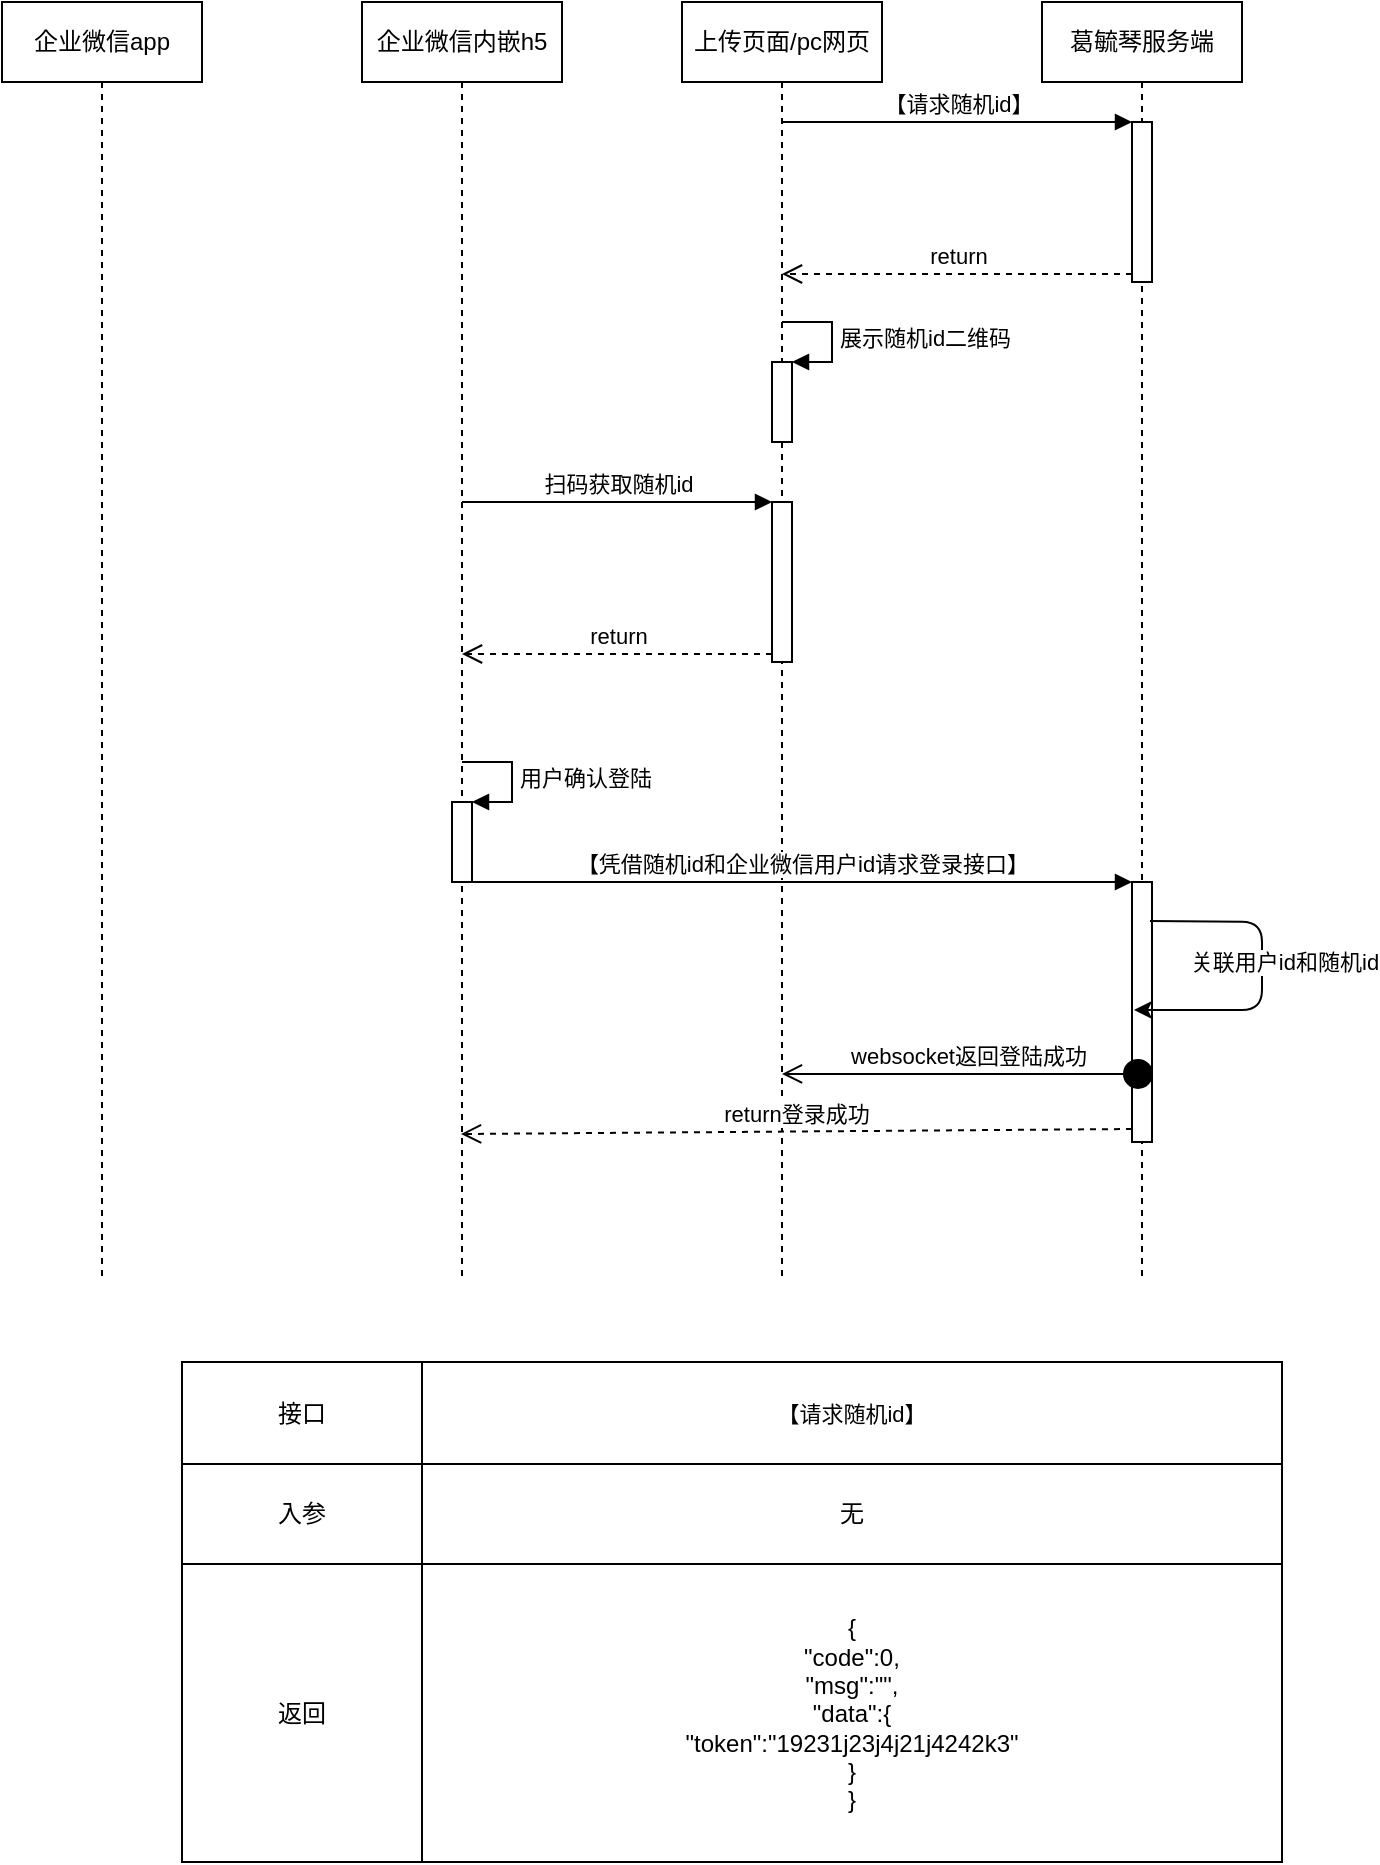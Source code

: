 <mxfile version="14.3.1" type="github">
  <diagram id="8QngfO2jfq1yXHo2Kiuy" name="Page-1">
    <mxGraphModel dx="1422" dy="794" grid="1" gridSize="10" guides="1" tooltips="1" connect="1" arrows="1" fold="1" page="1" pageScale="1" pageWidth="827" pageHeight="1169" math="0" shadow="0">
      <root>
        <mxCell id="0" />
        <mxCell id="1" parent="0" />
        <mxCell id="4JyuqKB_yBg2ffU73J77-5" value="&lt;span&gt;企业微信app&lt;/span&gt;" style="shape=umlLifeline;perimeter=lifelinePerimeter;whiteSpace=wrap;html=1;container=1;collapsible=0;recursiveResize=0;outlineConnect=0;" parent="1" vertex="1">
          <mxGeometry x="150" y="280" width="100" height="640" as="geometry" />
        </mxCell>
        <mxCell id="4JyuqKB_yBg2ffU73J77-6" value="&lt;span&gt;企业微信内嵌h5&lt;/span&gt;" style="shape=umlLifeline;perimeter=lifelinePerimeter;whiteSpace=wrap;html=1;container=1;collapsible=0;recursiveResize=0;outlineConnect=0;" parent="1" vertex="1">
          <mxGeometry x="330" y="280" width="100" height="640" as="geometry" />
        </mxCell>
        <mxCell id="Mca2kbJLNrXGnyiqXuNN-6" value="" style="html=1;points=[];perimeter=orthogonalPerimeter;" vertex="1" parent="4JyuqKB_yBg2ffU73J77-6">
          <mxGeometry x="45" y="400" width="10" height="40" as="geometry" />
        </mxCell>
        <mxCell id="Mca2kbJLNrXGnyiqXuNN-7" value="用户确认登陆" style="edgeStyle=orthogonalEdgeStyle;html=1;align=left;spacingLeft=2;endArrow=block;rounded=0;entryX=1;entryY=0;" edge="1" target="Mca2kbJLNrXGnyiqXuNN-6" parent="4JyuqKB_yBg2ffU73J77-6">
          <mxGeometry relative="1" as="geometry">
            <mxPoint x="50" y="380" as="sourcePoint" />
            <Array as="points">
              <mxPoint x="75" y="380" />
            </Array>
          </mxGeometry>
        </mxCell>
        <mxCell id="4JyuqKB_yBg2ffU73J77-7" value="&lt;span&gt;上传页面/pc网页&lt;/span&gt;" style="shape=umlLifeline;perimeter=lifelinePerimeter;whiteSpace=wrap;html=1;container=1;collapsible=0;recursiveResize=0;outlineConnect=0;" parent="1" vertex="1">
          <mxGeometry x="490" y="280" width="100" height="640" as="geometry" />
        </mxCell>
        <mxCell id="4JyuqKB_yBg2ffU73J77-14" value="" style="html=1;points=[];perimeter=orthogonalPerimeter;" parent="4JyuqKB_yBg2ffU73J77-7" vertex="1">
          <mxGeometry x="45" y="180" width="10" height="40" as="geometry" />
        </mxCell>
        <mxCell id="4JyuqKB_yBg2ffU73J77-15" value="展示随机id二维码" style="edgeStyle=orthogonalEdgeStyle;html=1;align=left;spacingLeft=2;endArrow=block;rounded=0;entryX=1;entryY=0;" parent="4JyuqKB_yBg2ffU73J77-7" target="4JyuqKB_yBg2ffU73J77-14" edge="1">
          <mxGeometry relative="1" as="geometry">
            <mxPoint x="50" y="160" as="sourcePoint" />
            <Array as="points">
              <mxPoint x="75" y="160" />
            </Array>
          </mxGeometry>
        </mxCell>
        <mxCell id="4JyuqKB_yBg2ffU73J77-16" value="" style="html=1;points=[];perimeter=orthogonalPerimeter;" parent="4JyuqKB_yBg2ffU73J77-7" vertex="1">
          <mxGeometry x="45" y="250" width="10" height="80" as="geometry" />
        </mxCell>
        <mxCell id="4JyuqKB_yBg2ffU73J77-8" value="&lt;span&gt;葛毓琴服务端&lt;/span&gt;" style="shape=umlLifeline;perimeter=lifelinePerimeter;whiteSpace=wrap;html=1;container=1;collapsible=0;recursiveResize=0;outlineConnect=0;" parent="1" vertex="1">
          <mxGeometry x="670" y="280" width="100" height="640" as="geometry" />
        </mxCell>
        <mxCell id="4JyuqKB_yBg2ffU73J77-11" value="" style="html=1;points=[];perimeter=orthogonalPerimeter;" parent="4JyuqKB_yBg2ffU73J77-8" vertex="1">
          <mxGeometry x="45" y="60" width="10" height="80" as="geometry" />
        </mxCell>
        <mxCell id="4JyuqKB_yBg2ffU73J77-19" value="" style="html=1;points=[];perimeter=orthogonalPerimeter;" parent="4JyuqKB_yBg2ffU73J77-8" vertex="1">
          <mxGeometry x="45" y="440" width="10" height="130" as="geometry" />
        </mxCell>
        <mxCell id="Mca2kbJLNrXGnyiqXuNN-4" value="" style="endArrow=classic;html=1;exitX=0.9;exitY=0.15;exitDx=0;exitDy=0;exitPerimeter=0;entryX=0.1;entryY=0.492;entryDx=0;entryDy=0;entryPerimeter=0;" edge="1" parent="4JyuqKB_yBg2ffU73J77-8" source="4JyuqKB_yBg2ffU73J77-19" target="4JyuqKB_yBg2ffU73J77-19">
          <mxGeometry width="50" height="50" relative="1" as="geometry">
            <mxPoint x="70" y="550" as="sourcePoint" />
            <mxPoint x="49.5" y="550" as="targetPoint" />
            <Array as="points">
              <mxPoint x="110" y="460" />
              <mxPoint x="110" y="504" />
            </Array>
          </mxGeometry>
        </mxCell>
        <mxCell id="Mca2kbJLNrXGnyiqXuNN-5" value="关联用户id和随机id" style="edgeLabel;html=1;align=center;verticalAlign=middle;resizable=0;points=[];" vertex="1" connectable="0" parent="Mca2kbJLNrXGnyiqXuNN-4">
          <mxGeometry x="-0.543" y="1" relative="1" as="geometry">
            <mxPoint x="28.99" y="21.17" as="offset" />
          </mxGeometry>
        </mxCell>
        <mxCell id="4JyuqKB_yBg2ffU73J77-12" value="【请求随机id】" style="html=1;verticalAlign=bottom;endArrow=block;entryX=0;entryY=0;fillColor=#FF3333;" parent="1" source="4JyuqKB_yBg2ffU73J77-7" target="4JyuqKB_yBg2ffU73J77-11" edge="1">
          <mxGeometry relative="1" as="geometry">
            <mxPoint x="645" y="340" as="sourcePoint" />
          </mxGeometry>
        </mxCell>
        <mxCell id="4JyuqKB_yBg2ffU73J77-13" value="return" style="html=1;verticalAlign=bottom;endArrow=open;dashed=1;endSize=8;exitX=0;exitY=0.95;" parent="1" source="4JyuqKB_yBg2ffU73J77-11" target="4JyuqKB_yBg2ffU73J77-7" edge="1">
          <mxGeometry relative="1" as="geometry">
            <mxPoint x="645" y="416" as="targetPoint" />
          </mxGeometry>
        </mxCell>
        <mxCell id="4JyuqKB_yBg2ffU73J77-17" value="扫码获取随机id" style="html=1;verticalAlign=bottom;endArrow=block;entryX=0;entryY=0;" parent="1" source="4JyuqKB_yBg2ffU73J77-6" target="4JyuqKB_yBg2ffU73J77-16" edge="1">
          <mxGeometry relative="1" as="geometry">
            <mxPoint x="465" y="530" as="sourcePoint" />
          </mxGeometry>
        </mxCell>
        <mxCell id="4JyuqKB_yBg2ffU73J77-18" value="return" style="html=1;verticalAlign=bottom;endArrow=open;dashed=1;endSize=8;exitX=0;exitY=0.95;" parent="1" source="4JyuqKB_yBg2ffU73J77-16" target="4JyuqKB_yBg2ffU73J77-6" edge="1">
          <mxGeometry relative="1" as="geometry">
            <mxPoint x="465" y="606" as="targetPoint" />
          </mxGeometry>
        </mxCell>
        <mxCell id="4JyuqKB_yBg2ffU73J77-20" value="【凭借随机id和企业微信用户id请求登录接口】" style="html=1;verticalAlign=bottom;endArrow=block;entryX=0;entryY=0;" parent="1" source="Mca2kbJLNrXGnyiqXuNN-6" target="4JyuqKB_yBg2ffU73J77-19" edge="1">
          <mxGeometry relative="1" as="geometry">
            <mxPoint x="379.5" y="770" as="sourcePoint" />
          </mxGeometry>
        </mxCell>
        <mxCell id="4JyuqKB_yBg2ffU73J77-21" value="return登录成功" style="html=1;verticalAlign=bottom;endArrow=open;dashed=1;endSize=8;exitX=0;exitY=0.95;" parent="1" source="4JyuqKB_yBg2ffU73J77-19" edge="1">
          <mxGeometry relative="1" as="geometry">
            <mxPoint x="379.5" y="846" as="targetPoint" />
          </mxGeometry>
        </mxCell>
        <mxCell id="Mca2kbJLNrXGnyiqXuNN-9" value="websocket返回登陆成功" style="html=1;verticalAlign=bottom;startArrow=circle;startFill=1;endArrow=open;startSize=6;endSize=8;exitX=1.1;exitY=0.738;exitDx=0;exitDy=0;exitPerimeter=0;" edge="1" parent="1" source="4JyuqKB_yBg2ffU73J77-19" target="4JyuqKB_yBg2ffU73J77-7">
          <mxGeometry width="80" relative="1" as="geometry">
            <mxPoint x="710" y="810" as="sourcePoint" />
            <mxPoint x="790" y="810" as="targetPoint" />
          </mxGeometry>
        </mxCell>
        <mxCell id="Mca2kbJLNrXGnyiqXuNN-10" value="" style="shape=table;html=1;whiteSpace=wrap;startSize=0;container=1;collapsible=0;childLayout=tableLayout;" vertex="1" parent="1">
          <mxGeometry x="240" y="960" width="550" height="250" as="geometry" />
        </mxCell>
        <mxCell id="Mca2kbJLNrXGnyiqXuNN-11" value="" style="shape=partialRectangle;html=1;whiteSpace=wrap;collapsible=0;dropTarget=0;pointerEvents=0;fillColor=none;top=0;left=0;bottom=0;right=0;points=[[0,0.5],[1,0.5]];portConstraint=eastwest;" vertex="1" parent="Mca2kbJLNrXGnyiqXuNN-10">
          <mxGeometry width="550" height="51" as="geometry" />
        </mxCell>
        <mxCell id="Mca2kbJLNrXGnyiqXuNN-12" value="接口" style="shape=partialRectangle;html=1;whiteSpace=wrap;connectable=0;overflow=hidden;fillColor=none;top=0;left=0;bottom=0;right=0;" vertex="1" parent="Mca2kbJLNrXGnyiqXuNN-11">
          <mxGeometry width="120" height="51" as="geometry" />
        </mxCell>
        <mxCell id="Mca2kbJLNrXGnyiqXuNN-13" value="&lt;span style=&quot;font-size: 11px ; background-color: rgb(255 , 255 , 255)&quot;&gt;【请求随机id】&lt;/span&gt;" style="shape=partialRectangle;html=1;whiteSpace=wrap;connectable=0;overflow=hidden;fillColor=none;top=0;left=0;bottom=0;right=0;" vertex="1" parent="Mca2kbJLNrXGnyiqXuNN-11">
          <mxGeometry x="120" width="430" height="51" as="geometry" />
        </mxCell>
        <mxCell id="Mca2kbJLNrXGnyiqXuNN-14" value="" style="shape=partialRectangle;html=1;whiteSpace=wrap;collapsible=0;dropTarget=0;pointerEvents=0;fillColor=none;top=0;left=0;bottom=0;right=0;points=[[0,0.5],[1,0.5]];portConstraint=eastwest;" vertex="1" parent="Mca2kbJLNrXGnyiqXuNN-10">
          <mxGeometry y="51" width="550" height="50" as="geometry" />
        </mxCell>
        <mxCell id="Mca2kbJLNrXGnyiqXuNN-15" value="入参" style="shape=partialRectangle;html=1;whiteSpace=wrap;connectable=0;overflow=hidden;fillColor=none;top=0;left=0;bottom=0;right=0;" vertex="1" parent="Mca2kbJLNrXGnyiqXuNN-14">
          <mxGeometry width="120" height="50" as="geometry" />
        </mxCell>
        <mxCell id="Mca2kbJLNrXGnyiqXuNN-16" value="无" style="shape=partialRectangle;html=1;whiteSpace=wrap;connectable=0;overflow=hidden;fillColor=none;top=0;left=0;bottom=0;right=0;" vertex="1" parent="Mca2kbJLNrXGnyiqXuNN-14">
          <mxGeometry x="120" width="430" height="50" as="geometry" />
        </mxCell>
        <mxCell id="Mca2kbJLNrXGnyiqXuNN-17" value="" style="shape=partialRectangle;html=1;whiteSpace=wrap;collapsible=0;dropTarget=0;pointerEvents=0;fillColor=none;top=0;left=0;bottom=0;right=0;points=[[0,0.5],[1,0.5]];portConstraint=eastwest;" vertex="1" parent="Mca2kbJLNrXGnyiqXuNN-10">
          <mxGeometry y="101" width="550" height="149" as="geometry" />
        </mxCell>
        <mxCell id="Mca2kbJLNrXGnyiqXuNN-18" value="返回" style="shape=partialRectangle;html=1;whiteSpace=wrap;connectable=0;overflow=hidden;fillColor=none;top=0;left=0;bottom=0;right=0;" vertex="1" parent="Mca2kbJLNrXGnyiqXuNN-17">
          <mxGeometry width="120" height="149" as="geometry" />
        </mxCell>
        <mxCell id="Mca2kbJLNrXGnyiqXuNN-19" value="&lt;div&gt;{&lt;/div&gt;&lt;div&gt;&lt;span&gt;	&lt;/span&gt;&quot;code&quot;:0,&lt;/div&gt;&lt;div&gt;&lt;span&gt;	&lt;/span&gt;&quot;msg&quot;:&quot;&quot;,&lt;/div&gt;&lt;div&gt;&lt;span&gt;	&lt;/span&gt;&quot;data&quot;:{&lt;/div&gt;&lt;div&gt;&lt;span&gt;		&lt;/span&gt;&quot;token&quot;:&quot;19231j23j4j21j4242k3&quot;&lt;/div&gt;&lt;div&gt;&lt;span&gt;	&lt;/span&gt;}&lt;/div&gt;&lt;div&gt;}&lt;/div&gt;" style="shape=partialRectangle;html=1;whiteSpace=wrap;connectable=0;overflow=hidden;fillColor=none;top=0;left=0;bottom=0;right=0;" vertex="1" parent="Mca2kbJLNrXGnyiqXuNN-17">
          <mxGeometry x="120" width="430" height="149" as="geometry" />
        </mxCell>
      </root>
    </mxGraphModel>
  </diagram>
</mxfile>

